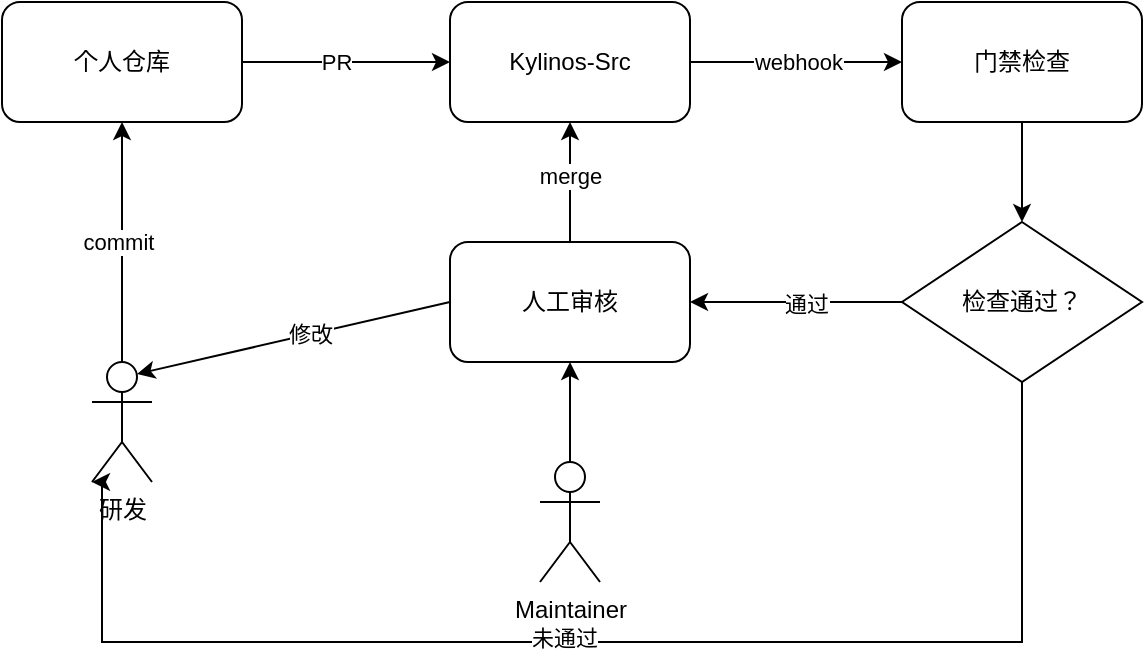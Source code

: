<mxfile version="25.0.3">
  <diagram name="第 1 页" id="XNsjPg5f9j0rWt5qsapj">
    <mxGraphModel dx="960" dy="580" grid="1" gridSize="10" guides="1" tooltips="1" connect="1" arrows="1" fold="1" page="1" pageScale="1" pageWidth="827" pageHeight="1169" math="0" shadow="0">
      <root>
        <mxCell id="0" />
        <mxCell id="1" parent="0" />
        <mxCell id="uQMdQMKzk29S17rsnYwb-10" style="edgeStyle=orthogonalEdgeStyle;rounded=0;orthogonalLoop=1;jettySize=auto;html=1;exitX=1;exitY=0.5;exitDx=0;exitDy=0;entryX=0;entryY=0.5;entryDx=0;entryDy=0;" edge="1" parent="1" source="uQMdQMKzk29S17rsnYwb-1" target="uQMdQMKzk29S17rsnYwb-9">
          <mxGeometry relative="1" as="geometry" />
        </mxCell>
        <mxCell id="uQMdQMKzk29S17rsnYwb-11" value="webhook" style="edgeLabel;html=1;align=center;verticalAlign=middle;resizable=0;points=[];" vertex="1" connectable="0" parent="uQMdQMKzk29S17rsnYwb-10">
          <mxGeometry x="0.014" y="-2" relative="1" as="geometry">
            <mxPoint y="-2" as="offset" />
          </mxGeometry>
        </mxCell>
        <mxCell id="uQMdQMKzk29S17rsnYwb-1" value="Kylinos-Src" style="rounded=1;whiteSpace=wrap;html=1;" vertex="1" parent="1">
          <mxGeometry x="384" y="210" width="120" height="60" as="geometry" />
        </mxCell>
        <mxCell id="uQMdQMKzk29S17rsnYwb-3" style="edgeStyle=orthogonalEdgeStyle;rounded=0;orthogonalLoop=1;jettySize=auto;html=1;exitX=1;exitY=0.5;exitDx=0;exitDy=0;" edge="1" parent="1" source="uQMdQMKzk29S17rsnYwb-2" target="uQMdQMKzk29S17rsnYwb-1">
          <mxGeometry relative="1" as="geometry" />
        </mxCell>
        <mxCell id="uQMdQMKzk29S17rsnYwb-8" value="PR" style="edgeLabel;html=1;align=center;verticalAlign=middle;resizable=0;points=[];" vertex="1" connectable="0" parent="uQMdQMKzk29S17rsnYwb-3">
          <mxGeometry x="-0.108" relative="1" as="geometry">
            <mxPoint as="offset" />
          </mxGeometry>
        </mxCell>
        <mxCell id="uQMdQMKzk29S17rsnYwb-2" value="个人仓库" style="rounded=1;whiteSpace=wrap;html=1;" vertex="1" parent="1">
          <mxGeometry x="160" y="210" width="120" height="60" as="geometry" />
        </mxCell>
        <mxCell id="uQMdQMKzk29S17rsnYwb-6" style="edgeStyle=orthogonalEdgeStyle;rounded=0;orthogonalLoop=1;jettySize=auto;html=1;exitX=0.5;exitY=0;exitDx=0;exitDy=0;exitPerimeter=0;entryX=0.5;entryY=1;entryDx=0;entryDy=0;" edge="1" parent="1" source="uQMdQMKzk29S17rsnYwb-4" target="uQMdQMKzk29S17rsnYwb-2">
          <mxGeometry relative="1" as="geometry" />
        </mxCell>
        <mxCell id="uQMdQMKzk29S17rsnYwb-7" value="commit" style="edgeLabel;html=1;align=center;verticalAlign=middle;resizable=0;points=[];" vertex="1" connectable="0" parent="uQMdQMKzk29S17rsnYwb-6">
          <mxGeometry x="0.004" y="2" relative="1" as="geometry">
            <mxPoint as="offset" />
          </mxGeometry>
        </mxCell>
        <mxCell id="uQMdQMKzk29S17rsnYwb-4" value="研发" style="shape=umlActor;verticalLabelPosition=bottom;verticalAlign=top;html=1;outlineConnect=0;" vertex="1" parent="1">
          <mxGeometry x="205" y="390" width="30" height="60" as="geometry" />
        </mxCell>
        <mxCell id="uQMdQMKzk29S17rsnYwb-19" style="edgeStyle=orthogonalEdgeStyle;rounded=0;orthogonalLoop=1;jettySize=auto;html=1;exitX=0.5;exitY=1;exitDx=0;exitDy=0;entryX=0.5;entryY=0;entryDx=0;entryDy=0;" edge="1" parent="1" source="uQMdQMKzk29S17rsnYwb-9" target="uQMdQMKzk29S17rsnYwb-13">
          <mxGeometry relative="1" as="geometry" />
        </mxCell>
        <mxCell id="uQMdQMKzk29S17rsnYwb-9" value="门禁检查" style="rounded=1;whiteSpace=wrap;html=1;" vertex="1" parent="1">
          <mxGeometry x="610" y="210" width="120" height="60" as="geometry" />
        </mxCell>
        <mxCell id="uQMdQMKzk29S17rsnYwb-20" style="edgeStyle=orthogonalEdgeStyle;rounded=0;orthogonalLoop=1;jettySize=auto;html=1;exitX=0;exitY=0.5;exitDx=0;exitDy=0;entryX=1;entryY=0.5;entryDx=0;entryDy=0;" edge="1" parent="1" source="uQMdQMKzk29S17rsnYwb-13" target="uQMdQMKzk29S17rsnYwb-14">
          <mxGeometry relative="1" as="geometry" />
        </mxCell>
        <mxCell id="uQMdQMKzk29S17rsnYwb-24" value="通过" style="edgeLabel;html=1;align=center;verticalAlign=middle;resizable=0;points=[];" vertex="1" connectable="0" parent="uQMdQMKzk29S17rsnYwb-20">
          <mxGeometry x="-0.081" y="1" relative="1" as="geometry">
            <mxPoint as="offset" />
          </mxGeometry>
        </mxCell>
        <mxCell id="uQMdQMKzk29S17rsnYwb-13" value="检查通过？" style="rhombus;whiteSpace=wrap;html=1;" vertex="1" parent="1">
          <mxGeometry x="610" y="320" width="120" height="80" as="geometry" />
        </mxCell>
        <mxCell id="uQMdQMKzk29S17rsnYwb-17" style="edgeStyle=orthogonalEdgeStyle;rounded=0;orthogonalLoop=1;jettySize=auto;html=1;exitX=0.5;exitY=0;exitDx=0;exitDy=0;entryX=0.5;entryY=1;entryDx=0;entryDy=0;" edge="1" parent="1" source="uQMdQMKzk29S17rsnYwb-14" target="uQMdQMKzk29S17rsnYwb-1">
          <mxGeometry relative="1" as="geometry" />
        </mxCell>
        <mxCell id="uQMdQMKzk29S17rsnYwb-18" value="merge" style="edgeLabel;html=1;align=center;verticalAlign=middle;resizable=0;points=[];" vertex="1" connectable="0" parent="uQMdQMKzk29S17rsnYwb-17">
          <mxGeometry x="0.123" y="-4" relative="1" as="geometry">
            <mxPoint x="-4" as="offset" />
          </mxGeometry>
        </mxCell>
        <mxCell id="uQMdQMKzk29S17rsnYwb-14" value="人工审核" style="rounded=1;whiteSpace=wrap;html=1;" vertex="1" parent="1">
          <mxGeometry x="384" y="330" width="120" height="60" as="geometry" />
        </mxCell>
        <mxCell id="uQMdQMKzk29S17rsnYwb-16" style="edgeStyle=orthogonalEdgeStyle;rounded=0;orthogonalLoop=1;jettySize=auto;html=1;exitX=0.5;exitY=0;exitDx=0;exitDy=0;exitPerimeter=0;entryX=0.5;entryY=1;entryDx=0;entryDy=0;" edge="1" parent="1" source="uQMdQMKzk29S17rsnYwb-15" target="uQMdQMKzk29S17rsnYwb-14">
          <mxGeometry relative="1" as="geometry" />
        </mxCell>
        <mxCell id="uQMdQMKzk29S17rsnYwb-15" value="Maintainer" style="shape=umlActor;verticalLabelPosition=bottom;verticalAlign=top;html=1;outlineConnect=0;" vertex="1" parent="1">
          <mxGeometry x="429" y="440" width="30" height="60" as="geometry" />
        </mxCell>
        <mxCell id="uQMdQMKzk29S17rsnYwb-21" style="rounded=0;orthogonalLoop=1;jettySize=auto;html=1;exitX=0;exitY=0.5;exitDx=0;exitDy=0;entryX=0.75;entryY=0.1;entryDx=0;entryDy=0;entryPerimeter=0;" edge="1" parent="1" source="uQMdQMKzk29S17rsnYwb-14" target="uQMdQMKzk29S17rsnYwb-4">
          <mxGeometry relative="1" as="geometry" />
        </mxCell>
        <mxCell id="uQMdQMKzk29S17rsnYwb-23" value="修改" style="edgeLabel;html=1;align=center;verticalAlign=middle;resizable=0;points=[];" vertex="1" connectable="0" parent="uQMdQMKzk29S17rsnYwb-21">
          <mxGeometry x="-0.102" relative="1" as="geometry">
            <mxPoint as="offset" />
          </mxGeometry>
        </mxCell>
        <mxCell id="uQMdQMKzk29S17rsnYwb-26" style="edgeStyle=orthogonalEdgeStyle;rounded=0;orthogonalLoop=1;jettySize=auto;html=1;exitX=0.5;exitY=1;exitDx=0;exitDy=0;entryX=0;entryY=1;entryDx=0;entryDy=0;entryPerimeter=0;" edge="1" parent="1" source="uQMdQMKzk29S17rsnYwb-13" target="uQMdQMKzk29S17rsnYwb-4">
          <mxGeometry relative="1" as="geometry">
            <Array as="points">
              <mxPoint x="670" y="530" />
              <mxPoint x="210" y="530" />
              <mxPoint x="210" y="450" />
            </Array>
          </mxGeometry>
        </mxCell>
        <mxCell id="uQMdQMKzk29S17rsnYwb-27" value="未通过" style="edgeLabel;html=1;align=center;verticalAlign=middle;resizable=0;points=[];" vertex="1" connectable="0" parent="uQMdQMKzk29S17rsnYwb-26">
          <mxGeometry x="0.065" y="-2" relative="1" as="geometry">
            <mxPoint as="offset" />
          </mxGeometry>
        </mxCell>
      </root>
    </mxGraphModel>
  </diagram>
</mxfile>
